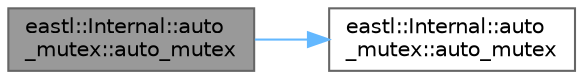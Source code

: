 digraph "eastl::Internal::auto_mutex::auto_mutex"
{
 // LATEX_PDF_SIZE
  bgcolor="transparent";
  edge [fontname=Helvetica,fontsize=10,labelfontname=Helvetica,labelfontsize=10];
  node [fontname=Helvetica,fontsize=10,shape=box,height=0.2,width=0.4];
  rankdir="LR";
  Node1 [id="Node000001",label="eastl::Internal::auto\l_mutex::auto_mutex",height=0.2,width=0.4,color="gray40", fillcolor="grey60", style="filled", fontcolor="black",tooltip=" "];
  Node1 -> Node2 [id="edge2_Node000001_Node000002",color="steelblue1",style="solid",tooltip=" "];
  Node2 [id="Node000002",label="eastl::Internal::auto\l_mutex::auto_mutex",height=0.2,width=0.4,color="grey40", fillcolor="white", style="filled",URL="$classeastl_1_1_internal_1_1auto__mutex.html#a0e451d83f36509a1647302ebf914c81e",tooltip=" "];
}
